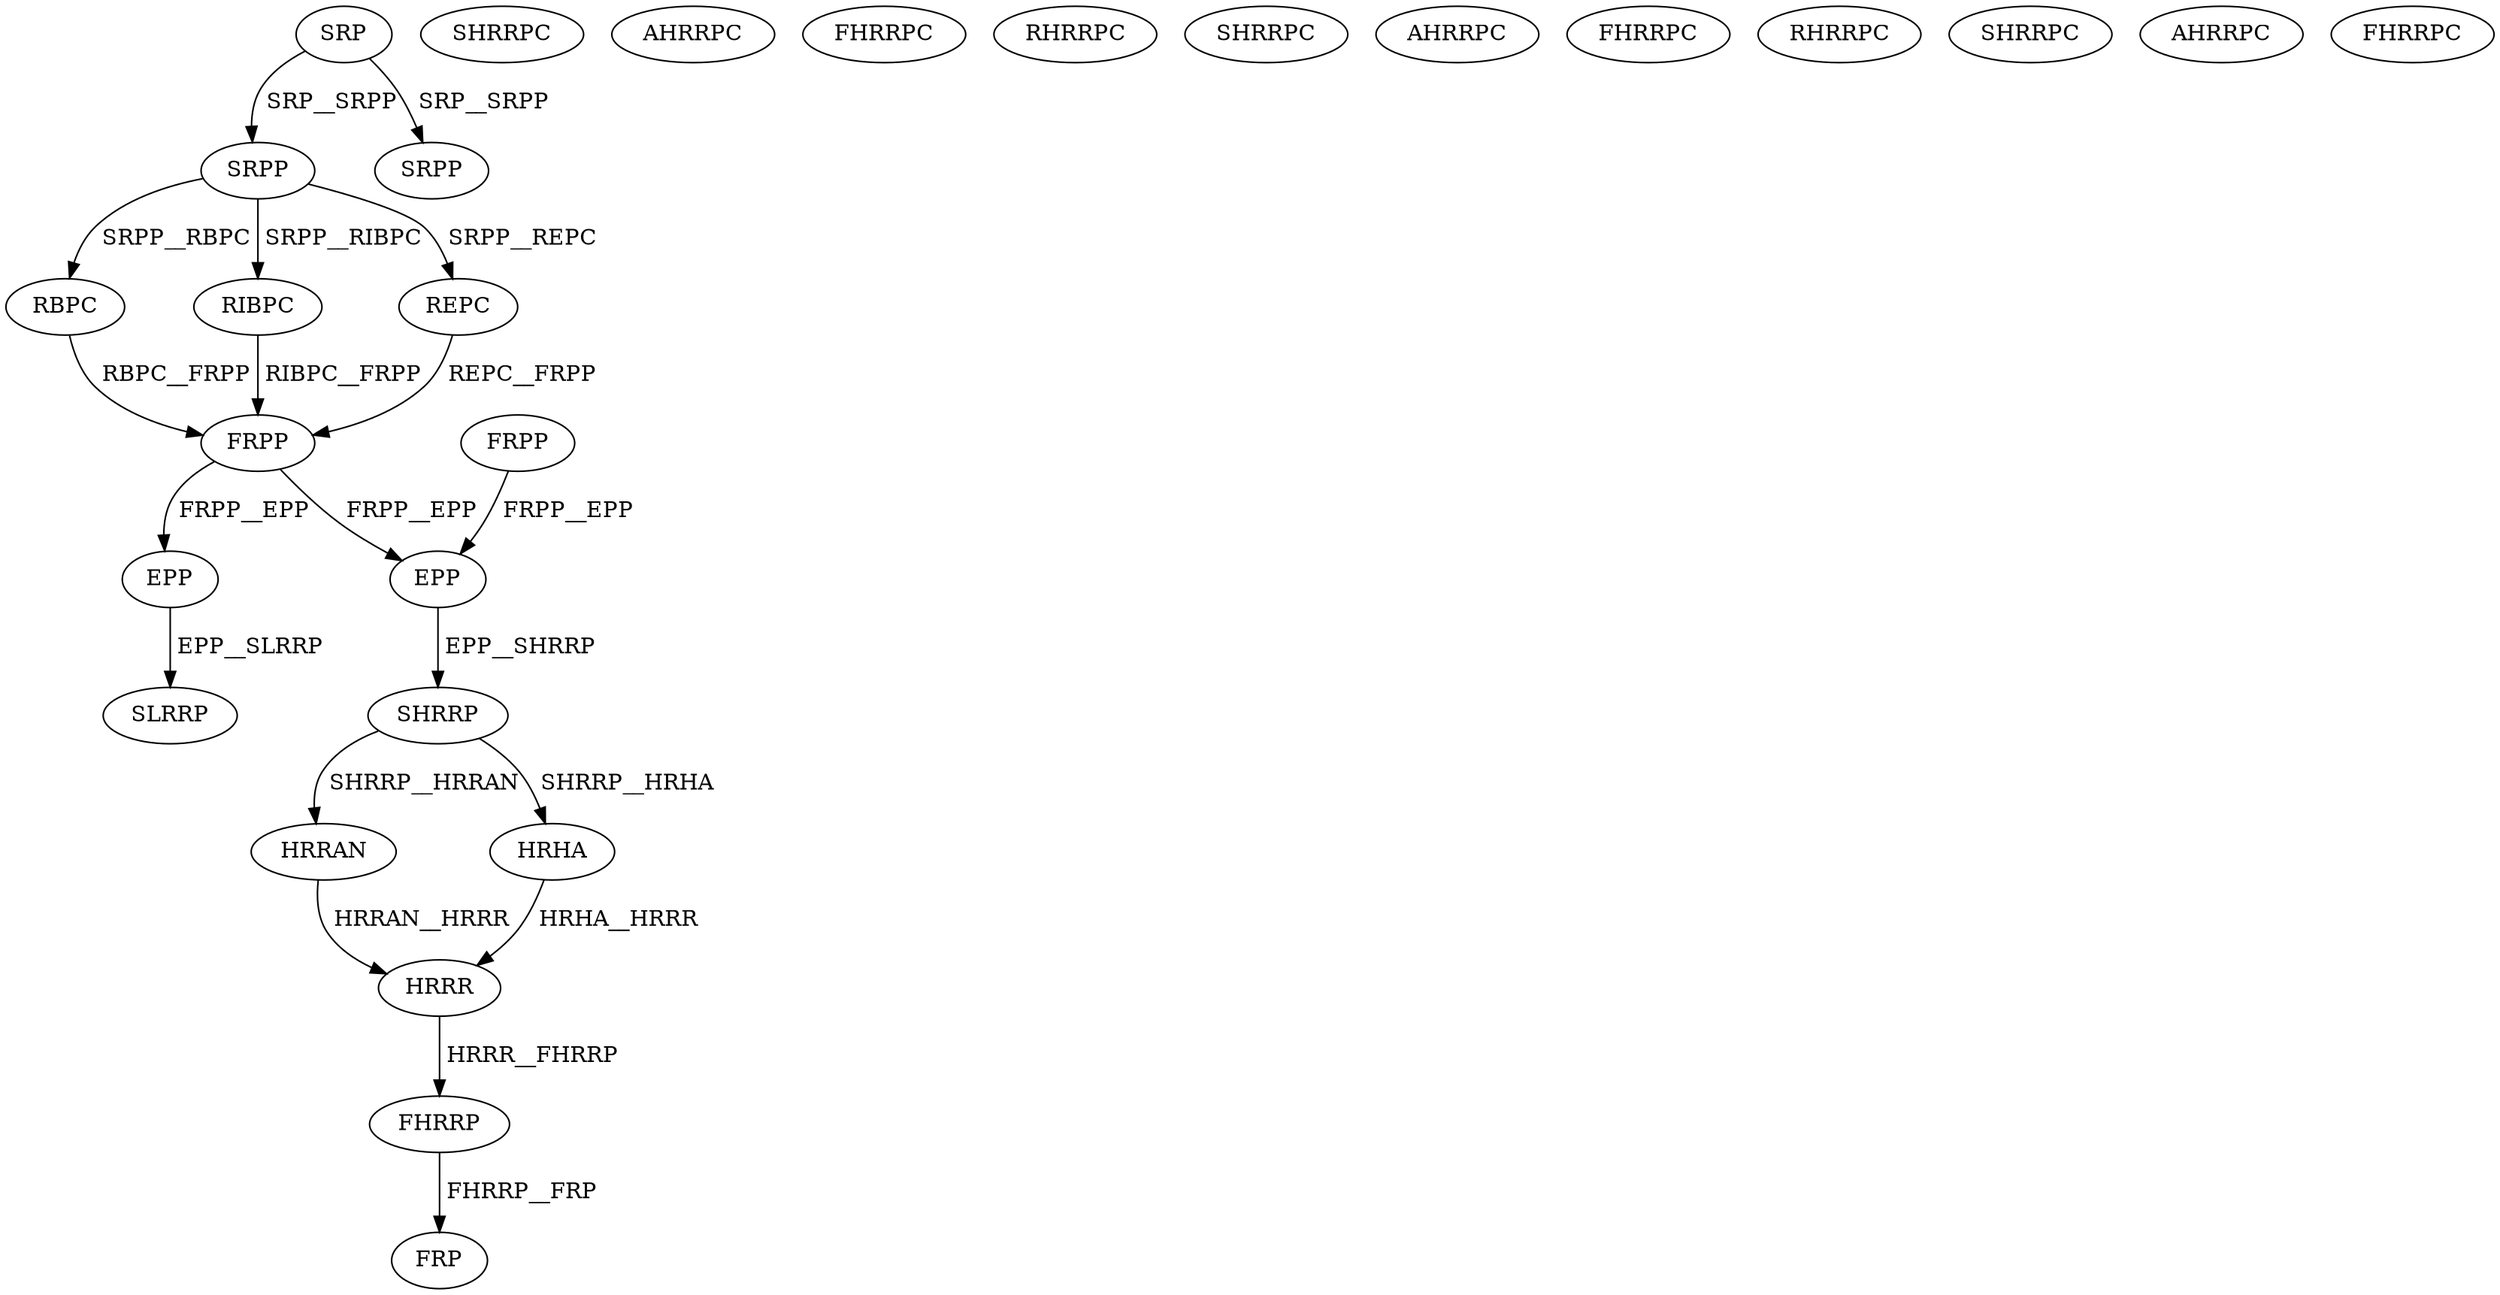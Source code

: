 digraph G { 
1 [label="SRP",color=black,fontcolor=black];
2 [label="SRPP",color=black,fontcolor=black];
3 [label="FRPP",color=black,fontcolor=black];
4 [label="RBPC",color=black,fontcolor=black];
5 [label="RIBPC",color=black,fontcolor=black];
6 [label="REPC",color=black,fontcolor=black];
7 [label="FRPP",color=black,fontcolor=black];
8 [label="SRPP",color=black,fontcolor=black];
9 [label="EPP",color=black,fontcolor=black];
10 [label="SHRRP",color=black,fontcolor=black];
11 [label="HRRAN",color=black,fontcolor=black];
12 [label="HRHA",color=black,fontcolor=black];
13 [label="SHRRPC",color=black,fontcolor=black];
14 [label="AHRRPC",color=black,fontcolor=black];
15 [label="FHRRPC",color=black,fontcolor=black];
16 [label="RHRRPC",color=black,fontcolor=black];
17 [label="SHRRPC",color=black,fontcolor=black];
18 [label="AHRRPC",color=black,fontcolor=black];
19 [label="FHRRPC",color=black,fontcolor=black];
20 [label="RHRRPC",color=black,fontcolor=black];
21 [label="SHRRPC",color=black,fontcolor=black];
22 [label="AHRRPC",color=black,fontcolor=black];
23 [label="FHRRPC",color=black,fontcolor=black];
24 [label="HRRR",color=black,fontcolor=black];
25 [label="FHRRP",color=black,fontcolor=black];
26 [label="FRP",color=black,fontcolor=black];
27 [label="EPP",color=black,fontcolor=black];
28 [label="SLRRP",color=black,fontcolor=black];
1->2[label=" SRP__SRPP",color=black,fontcolor=black];
1->8[label=" SRP__SRPP",color=black,fontcolor=black];
2->4[label=" SRPP__RBPC",color=black,fontcolor=black];
2->5[label=" SRPP__RIBPC",color=black,fontcolor=black];
2->6[label=" SRPP__REPC",color=black,fontcolor=black];
3->9[label=" FRPP__EPP",color=black,fontcolor=black];
4->7[label=" RBPC__FRPP",color=black,fontcolor=black];
5->7[label=" RIBPC__FRPP",color=black,fontcolor=black];
6->7[label=" REPC__FRPP",color=black,fontcolor=black];
7->9[label=" FRPP__EPP",color=black,fontcolor=black];
7->27[label=" FRPP__EPP",color=black,fontcolor=black];
9->10[label=" EPP__SHRRP",color=black,fontcolor=black];
10->11[label=" SHRRP__HRRAN",color=black,fontcolor=black];
10->12[label=" SHRRP__HRHA",color=black,fontcolor=black];
11->24[label=" HRRAN__HRRR",color=black,fontcolor=black];
12->24[label=" HRHA__HRRR",color=black,fontcolor=black];
24->25[label=" HRRR__FHRRP",color=black,fontcolor=black];
25->26[label=" FHRRP__FRP",color=black,fontcolor=black];
27->28[label=" EPP__SLRRP",color=black,fontcolor=black];
}
